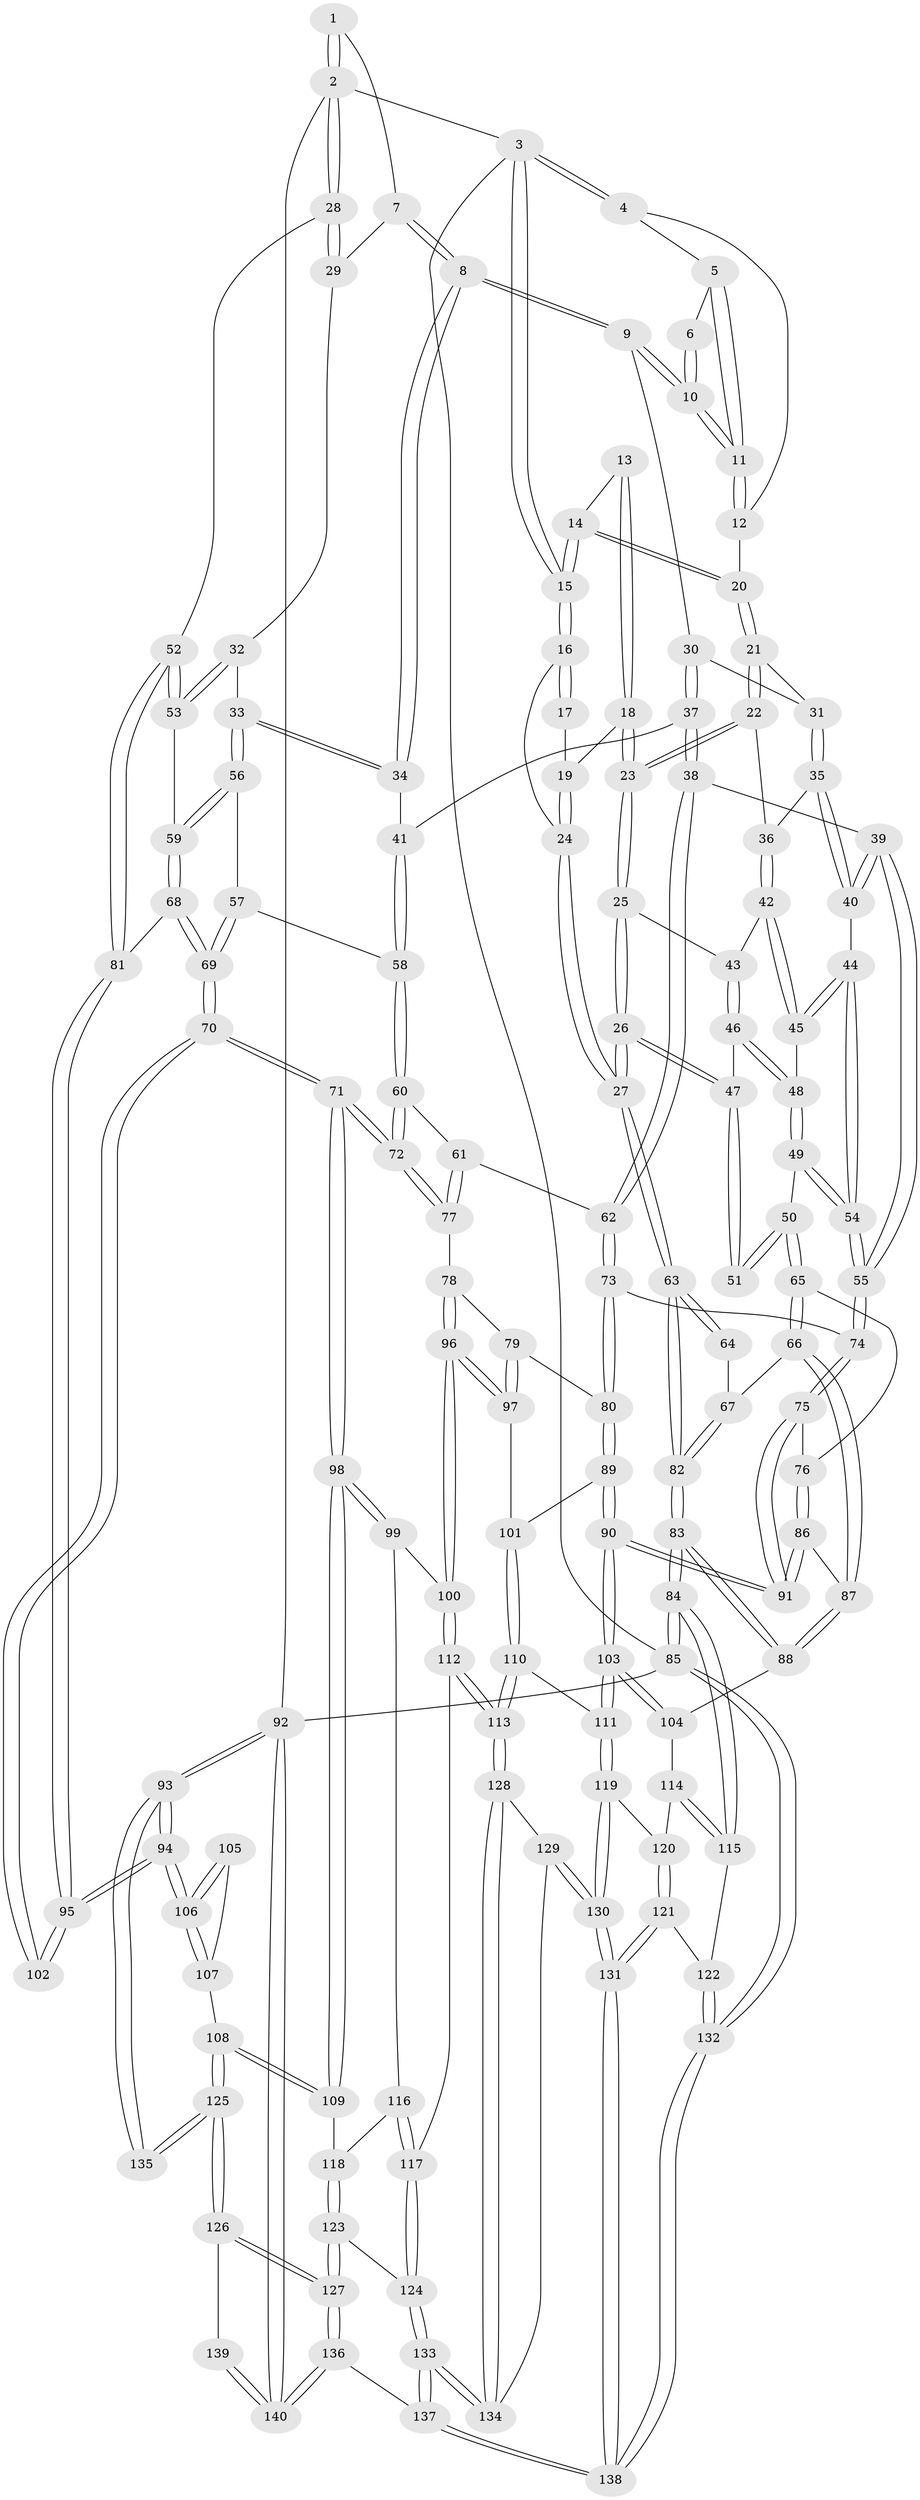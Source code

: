 // coarse degree distribution, {4: 0.23214285714285715, 3: 0.30357142857142855, 1: 0.017857142857142856, 2: 0.05357142857142857, 9: 0.017857142857142856, 5: 0.19642857142857142, 8: 0.03571428571428571, 7: 0.03571428571428571, 6: 0.10714285714285714}
// Generated by graph-tools (version 1.1) at 2025/05/03/04/25 22:05:14]
// undirected, 140 vertices, 347 edges
graph export_dot {
graph [start="1"]
  node [color=gray90,style=filled];
  1 [pos="+0.8150696642965043+0"];
  2 [pos="+1+0"];
  3 [pos="+0+0"];
  4 [pos="+0.3669928527410318+0"];
  5 [pos="+0.3712886972650817+0"];
  6 [pos="+0.6819994819115839+0"];
  7 [pos="+0.8139571950092369+0.05046900763945004"];
  8 [pos="+0.7320314998982986+0.15479217624682756"];
  9 [pos="+0.6381172287222868+0.12292608812348678"];
  10 [pos="+0.6320328214863781+0.09785273300812966"];
  11 [pos="+0.6241746270334719+0.0903444072842471"];
  12 [pos="+0.3576952699866601+0"];
  13 [pos="+0.16244456432904786+0.08074876670882634"];
  14 [pos="+0.1698830039210169+0.06278650244489559"];
  15 [pos="+0+0"];
  16 [pos="+0+0"];
  17 [pos="+0.10627337523647053+0.07185356638144234"];
  18 [pos="+0.1565390306050863+0.10559257926871045"];
  19 [pos="+0.13758458484828062+0.1003810835686539"];
  20 [pos="+0.35559738071583286+0"];
  21 [pos="+0.36083370772551904+0.030614693725838405"];
  22 [pos="+0.21913879758653615+0.1707965472140542"];
  23 [pos="+0.17102656649171039+0.18268468729245615"];
  24 [pos="+0+0.11925494131034985"];
  25 [pos="+0.1645144592136444+0.1881345178926901"];
  26 [pos="+0+0.21508330693564834"];
  27 [pos="+0+0.2076321800639589"];
  28 [pos="+1+0.15742529865249896"];
  29 [pos="+0.9603326793270176+0.11388284896447588"];
  30 [pos="+0.5830854269882729+0.14853657182182406"];
  31 [pos="+0.3834553461958365+0.07090119799004084"];
  32 [pos="+0.804745587433291+0.2472097548946793"];
  33 [pos="+0.7659710292706463+0.24490249548833778"];
  34 [pos="+0.761167547442256+0.23969779402089297"];
  35 [pos="+0.3895146601750043+0.17073588266827464"];
  36 [pos="+0.2632242998949411+0.22300064815995457"];
  37 [pos="+0.5213772836988639+0.29335352386015207"];
  38 [pos="+0.48681722415379086+0.3256190133377319"];
  39 [pos="+0.48314320643218217+0.3241471709982229"];
  40 [pos="+0.40811491329507915+0.26396921941246565"];
  41 [pos="+0.660777740301872+0.285266253478963"];
  42 [pos="+0.2808080967081165+0.27077600855703465"];
  43 [pos="+0.18391104133659458+0.26554477461968296"];
  44 [pos="+0.3126345483149617+0.29474723012497595"];
  45 [pos="+0.2923689879587084+0.28337590024276005"];
  46 [pos="+0.17931349352010859+0.2924453627103137"];
  47 [pos="+0.12595830860239057+0.3125150831930251"];
  48 [pos="+0.20006776306524043+0.3225099920304592"];
  49 [pos="+0.20968977765740623+0.3856475483867033"];
  50 [pos="+0.17464606969055144+0.4022299476898302"];
  51 [pos="+0.13515939603605795+0.36959372984984556"];
  52 [pos="+1+0.3155758658293498"];
  53 [pos="+1+0.3191859166937637"];
  54 [pos="+0.276129510712243+0.4014983847142277"];
  55 [pos="+0.30124464158593856+0.4366568170240883"];
  56 [pos="+0.7652590844798688+0.29232763908419607"];
  57 [pos="+0.731943694358727+0.37632091129958883"];
  58 [pos="+0.6347113949958028+0.3968715371427151"];
  59 [pos="+0.8634456467353075+0.41004395235223323"];
  60 [pos="+0.620687223712999+0.4053256136829061"];
  61 [pos="+0.5249128918958496+0.3798893788868558"];
  62 [pos="+0.5025469315207525+0.3645667155768"];
  63 [pos="+0+0.23559957293567868"];
  64 [pos="+0.12102003639816448+0.3709504083371225"];
  65 [pos="+0.14291133245555276+0.4598769860604427"];
  66 [pos="+0.07245924231489503+0.4712327622901534"];
  67 [pos="+0.02451260995826205+0.4486316589447287"];
  68 [pos="+0.8203596921931322+0.4962548532774927"];
  69 [pos="+0.7855347121121353+0.5393253730586545"];
  70 [pos="+0.7764475545455738+0.5739496986724233"];
  71 [pos="+0.7270053899205685+0.6027559778005388"];
  72 [pos="+0.6889030250762385+0.5738278456102662"];
  73 [pos="+0.43407582644450005+0.5026104164438757"];
  74 [pos="+0.3075445340428458+0.4786664467369562"];
  75 [pos="+0.2881854140154795+0.5085549374060253"];
  76 [pos="+0.17058996355841338+0.4913987963409272"];
  77 [pos="+0.572504432255727+0.5412504744389192"];
  78 [pos="+0.5676238909038216+0.5426422886642978"];
  79 [pos="+0.5550905081612683+0.5444217637445175"];
  80 [pos="+0.44887229895468506+0.5387977546606454"];
  81 [pos="+1+0.4156424821819085"];
  82 [pos="+0+0.3760925471833468"];
  83 [pos="+0+0.6906717606947875"];
  84 [pos="+0+0.7228224092495207"];
  85 [pos="+0+1"];
  86 [pos="+0.1585108765037411+0.5959944400933944"];
  87 [pos="+0.09662358526594987+0.6068214076871119"];
  88 [pos="+0.04517851694655702+0.6551393276906033"];
  89 [pos="+0.4257234245825985+0.6309078611163265"];
  90 [pos="+0.27762973879204833+0.6439993703927449"];
  91 [pos="+0.274673131633378+0.638447155065246"];
  92 [pos="+1+1"];
  93 [pos="+1+0.934353017450339"];
  94 [pos="+1+0.8245490509496791"];
  95 [pos="+1+0.5584255706974441"];
  96 [pos="+0.5184489017728141+0.6744984938485507"];
  97 [pos="+0.48755608263519995+0.660924888194863"];
  98 [pos="+0.7055933170296724+0.6617135068533788"];
  99 [pos="+0.6623645336786312+0.6803903992073876"];
  100 [pos="+0.5486632789440361+0.6928562030170488"];
  101 [pos="+0.4433286396788867+0.6497033079711921"];
  102 [pos="+0.8086773104027022+0.5835316227701773"];
  103 [pos="+0.2514928051613695+0.7684621548411462"];
  104 [pos="+0.1178639344627197+0.7225649953126434"];
  105 [pos="+0.832991110181975+0.6128613227632561"];
  106 [pos="+1+0.7905772827957369"];
  107 [pos="+0.9055799374258134+0.795557604181607"];
  108 [pos="+0.7928502143827398+0.8239427700188832"];
  109 [pos="+0.7430402025752372+0.7552395657183291"];
  110 [pos="+0.4186805629994887+0.7815385988862185"];
  111 [pos="+0.25614197545269973+0.7858643583138929"];
  112 [pos="+0.49073433829966456+0.8332022393420748"];
  113 [pos="+0.4840359039142226+0.8343373821780096"];
  114 [pos="+0.06851628768299677+0.8148399261656208"];
  115 [pos="+0.03334649991416101+0.8383308746207186"];
  116 [pos="+0.6135327418761921+0.7721617776677533"];
  117 [pos="+0.503892406605758+0.8381027313971607"];
  118 [pos="+0.6181359241637231+0.8631788763098736"];
  119 [pos="+0.25531202692295196+0.789533186432208"];
  120 [pos="+0.21999193036088907+0.8059591360968773"];
  121 [pos="+0.09964582229013896+0.9001452546760528"];
  122 [pos="+0.04947409463854247+0.8612106827349918"];
  123 [pos="+0.6117392505154216+0.8759265207449733"];
  124 [pos="+0.5670024958387598+0.8810746618202633"];
  125 [pos="+0.7858291627232162+0.8709681232462291"];
  126 [pos="+0.7514139889869669+0.9420555307275927"];
  127 [pos="+0.7359574128004324+0.9661167771392788"];
  128 [pos="+0.4716055955606489+0.8534348371936865"];
  129 [pos="+0.36779375584520474+0.9290513430354201"];
  130 [pos="+0.29166377768009333+0.9472239613010542"];
  131 [pos="+0.18654525014619164+1"];
  132 [pos="+0+1"];
  133 [pos="+0.5416349486752015+1"];
  134 [pos="+0.48616755913913856+0.9937691337396939"];
  135 [pos="+0.9198998303326109+0.9319577064712039"];
  136 [pos="+0.7014760390328644+1"];
  137 [pos="+0.5810555538467085+1"];
  138 [pos="+0.18249733844510835+1"];
  139 [pos="+0.8831498046782778+0.9621228665428412"];
  140 [pos="+0.8191764503944232+1"];
  1 -- 2;
  1 -- 2;
  1 -- 7;
  2 -- 3;
  2 -- 28;
  2 -- 28;
  2 -- 92;
  3 -- 4;
  3 -- 4;
  3 -- 15;
  3 -- 15;
  3 -- 85;
  4 -- 5;
  4 -- 12;
  5 -- 6;
  5 -- 11;
  5 -- 11;
  6 -- 10;
  6 -- 10;
  7 -- 8;
  7 -- 8;
  7 -- 29;
  8 -- 9;
  8 -- 9;
  8 -- 34;
  8 -- 34;
  9 -- 10;
  9 -- 10;
  9 -- 30;
  10 -- 11;
  10 -- 11;
  11 -- 12;
  11 -- 12;
  12 -- 20;
  13 -- 14;
  13 -- 18;
  13 -- 18;
  14 -- 15;
  14 -- 15;
  14 -- 20;
  14 -- 20;
  15 -- 16;
  15 -- 16;
  16 -- 17;
  16 -- 17;
  16 -- 24;
  17 -- 19;
  18 -- 19;
  18 -- 23;
  18 -- 23;
  19 -- 24;
  19 -- 24;
  20 -- 21;
  20 -- 21;
  21 -- 22;
  21 -- 22;
  21 -- 31;
  22 -- 23;
  22 -- 23;
  22 -- 36;
  23 -- 25;
  23 -- 25;
  24 -- 27;
  24 -- 27;
  25 -- 26;
  25 -- 26;
  25 -- 43;
  26 -- 27;
  26 -- 27;
  26 -- 47;
  26 -- 47;
  27 -- 63;
  27 -- 63;
  28 -- 29;
  28 -- 29;
  28 -- 52;
  29 -- 32;
  30 -- 31;
  30 -- 37;
  30 -- 37;
  31 -- 35;
  31 -- 35;
  32 -- 33;
  32 -- 53;
  32 -- 53;
  33 -- 34;
  33 -- 34;
  33 -- 56;
  33 -- 56;
  34 -- 41;
  35 -- 36;
  35 -- 40;
  35 -- 40;
  36 -- 42;
  36 -- 42;
  37 -- 38;
  37 -- 38;
  37 -- 41;
  38 -- 39;
  38 -- 62;
  38 -- 62;
  39 -- 40;
  39 -- 40;
  39 -- 55;
  39 -- 55;
  40 -- 44;
  41 -- 58;
  41 -- 58;
  42 -- 43;
  42 -- 45;
  42 -- 45;
  43 -- 46;
  43 -- 46;
  44 -- 45;
  44 -- 45;
  44 -- 54;
  44 -- 54;
  45 -- 48;
  46 -- 47;
  46 -- 48;
  46 -- 48;
  47 -- 51;
  47 -- 51;
  48 -- 49;
  48 -- 49;
  49 -- 50;
  49 -- 54;
  49 -- 54;
  50 -- 51;
  50 -- 51;
  50 -- 65;
  50 -- 65;
  52 -- 53;
  52 -- 53;
  52 -- 81;
  52 -- 81;
  53 -- 59;
  54 -- 55;
  54 -- 55;
  55 -- 74;
  55 -- 74;
  56 -- 57;
  56 -- 59;
  56 -- 59;
  57 -- 58;
  57 -- 69;
  57 -- 69;
  58 -- 60;
  58 -- 60;
  59 -- 68;
  59 -- 68;
  60 -- 61;
  60 -- 72;
  60 -- 72;
  61 -- 62;
  61 -- 77;
  61 -- 77;
  62 -- 73;
  62 -- 73;
  63 -- 64;
  63 -- 64;
  63 -- 82;
  63 -- 82;
  64 -- 67;
  65 -- 66;
  65 -- 66;
  65 -- 76;
  66 -- 67;
  66 -- 87;
  66 -- 87;
  67 -- 82;
  67 -- 82;
  68 -- 69;
  68 -- 69;
  68 -- 81;
  69 -- 70;
  69 -- 70;
  70 -- 71;
  70 -- 71;
  70 -- 102;
  70 -- 102;
  71 -- 72;
  71 -- 72;
  71 -- 98;
  71 -- 98;
  72 -- 77;
  72 -- 77;
  73 -- 74;
  73 -- 80;
  73 -- 80;
  74 -- 75;
  74 -- 75;
  75 -- 76;
  75 -- 91;
  75 -- 91;
  76 -- 86;
  76 -- 86;
  77 -- 78;
  78 -- 79;
  78 -- 96;
  78 -- 96;
  79 -- 80;
  79 -- 97;
  79 -- 97;
  80 -- 89;
  80 -- 89;
  81 -- 95;
  81 -- 95;
  82 -- 83;
  82 -- 83;
  83 -- 84;
  83 -- 84;
  83 -- 88;
  83 -- 88;
  84 -- 85;
  84 -- 85;
  84 -- 115;
  84 -- 115;
  85 -- 132;
  85 -- 132;
  85 -- 92;
  86 -- 87;
  86 -- 91;
  86 -- 91;
  87 -- 88;
  87 -- 88;
  88 -- 104;
  89 -- 90;
  89 -- 90;
  89 -- 101;
  90 -- 91;
  90 -- 91;
  90 -- 103;
  90 -- 103;
  92 -- 93;
  92 -- 93;
  92 -- 140;
  92 -- 140;
  93 -- 94;
  93 -- 94;
  93 -- 135;
  93 -- 135;
  94 -- 95;
  94 -- 95;
  94 -- 106;
  94 -- 106;
  95 -- 102;
  95 -- 102;
  96 -- 97;
  96 -- 97;
  96 -- 100;
  96 -- 100;
  97 -- 101;
  98 -- 99;
  98 -- 99;
  98 -- 109;
  98 -- 109;
  99 -- 100;
  99 -- 116;
  100 -- 112;
  100 -- 112;
  101 -- 110;
  101 -- 110;
  103 -- 104;
  103 -- 104;
  103 -- 111;
  103 -- 111;
  104 -- 114;
  105 -- 106;
  105 -- 106;
  105 -- 107;
  106 -- 107;
  106 -- 107;
  107 -- 108;
  108 -- 109;
  108 -- 109;
  108 -- 125;
  108 -- 125;
  109 -- 118;
  110 -- 111;
  110 -- 113;
  110 -- 113;
  111 -- 119;
  111 -- 119;
  112 -- 113;
  112 -- 113;
  112 -- 117;
  113 -- 128;
  113 -- 128;
  114 -- 115;
  114 -- 115;
  114 -- 120;
  115 -- 122;
  116 -- 117;
  116 -- 117;
  116 -- 118;
  117 -- 124;
  117 -- 124;
  118 -- 123;
  118 -- 123;
  119 -- 120;
  119 -- 130;
  119 -- 130;
  120 -- 121;
  120 -- 121;
  121 -- 122;
  121 -- 131;
  121 -- 131;
  122 -- 132;
  122 -- 132;
  123 -- 124;
  123 -- 127;
  123 -- 127;
  124 -- 133;
  124 -- 133;
  125 -- 126;
  125 -- 126;
  125 -- 135;
  125 -- 135;
  126 -- 127;
  126 -- 127;
  126 -- 139;
  127 -- 136;
  127 -- 136;
  128 -- 129;
  128 -- 134;
  128 -- 134;
  129 -- 130;
  129 -- 130;
  129 -- 134;
  130 -- 131;
  130 -- 131;
  131 -- 138;
  131 -- 138;
  132 -- 138;
  132 -- 138;
  133 -- 134;
  133 -- 134;
  133 -- 137;
  133 -- 137;
  136 -- 137;
  136 -- 140;
  136 -- 140;
  137 -- 138;
  137 -- 138;
  139 -- 140;
  139 -- 140;
}
